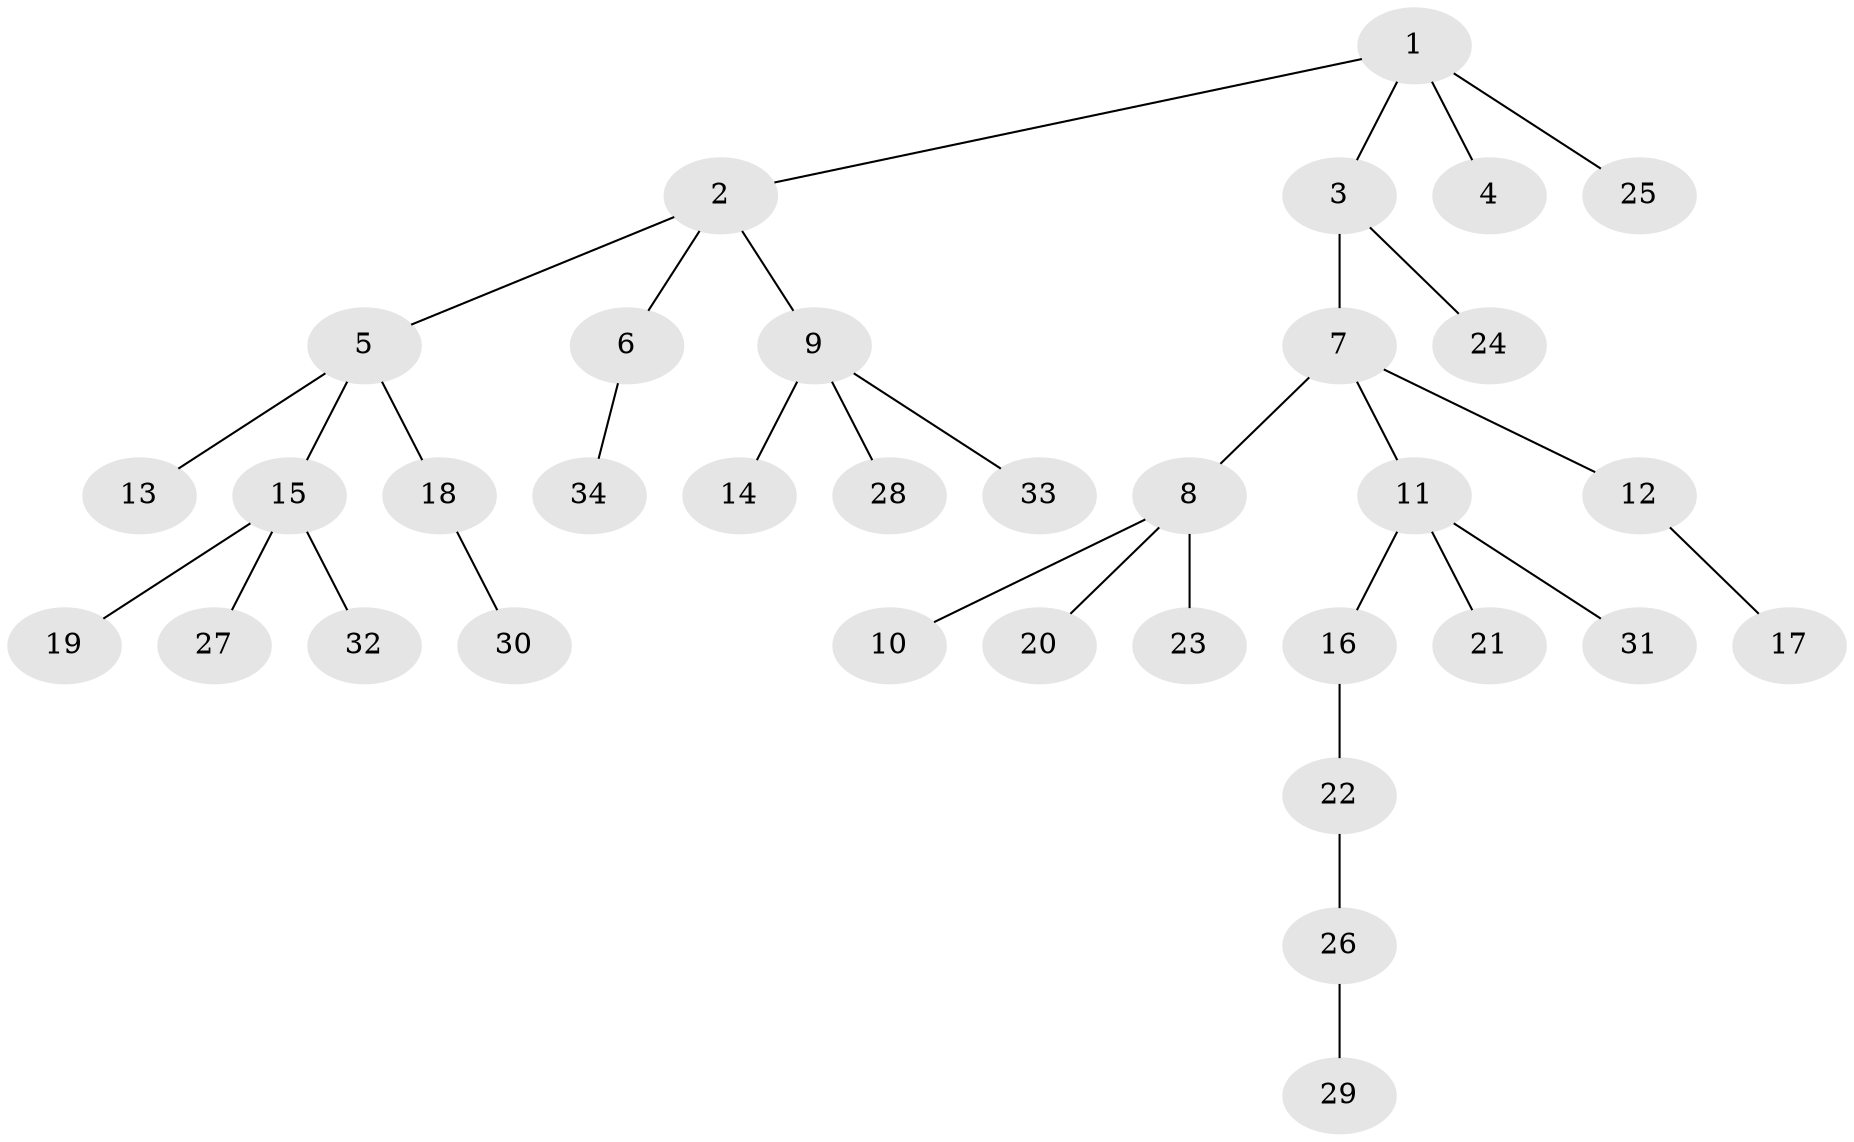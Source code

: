 // original degree distribution, {5: 0.10714285714285714, 4: 0.05357142857142857, 2: 0.23214285714285715, 1: 0.5357142857142857, 3: 0.07142857142857142}
// Generated by graph-tools (version 1.1) at 2025/51/03/04/25 22:51:45]
// undirected, 34 vertices, 33 edges
graph export_dot {
  node [color=gray90,style=filled];
  1;
  2;
  3;
  4;
  5;
  6;
  7;
  8;
  9;
  10;
  11;
  12;
  13;
  14;
  15;
  16;
  17;
  18;
  19;
  20;
  21;
  22;
  23;
  24;
  25;
  26;
  27;
  28;
  29;
  30;
  31;
  32;
  33;
  34;
  1 -- 2 [weight=1.0];
  1 -- 3 [weight=1.0];
  1 -- 4 [weight=1.0];
  1 -- 25 [weight=1.0];
  2 -- 5 [weight=1.0];
  2 -- 6 [weight=1.0];
  2 -- 9 [weight=1.0];
  3 -- 7 [weight=1.0];
  3 -- 24 [weight=1.0];
  5 -- 13 [weight=1.0];
  5 -- 15 [weight=1.0];
  5 -- 18 [weight=1.0];
  6 -- 34 [weight=1.0];
  7 -- 8 [weight=1.0];
  7 -- 11 [weight=1.0];
  7 -- 12 [weight=1.0];
  8 -- 10 [weight=1.0];
  8 -- 20 [weight=1.0];
  8 -- 23 [weight=1.0];
  9 -- 14 [weight=1.0];
  9 -- 28 [weight=1.0];
  9 -- 33 [weight=1.0];
  11 -- 16 [weight=1.0];
  11 -- 21 [weight=1.0];
  11 -- 31 [weight=1.0];
  12 -- 17 [weight=1.0];
  15 -- 19 [weight=1.0];
  15 -- 27 [weight=1.0];
  15 -- 32 [weight=1.0];
  16 -- 22 [weight=1.0];
  18 -- 30 [weight=1.0];
  22 -- 26 [weight=1.0];
  26 -- 29 [weight=1.0];
}
